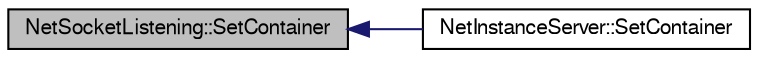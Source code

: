 digraph G
{
  edge [fontname="FreeSans",fontsize="10",labelfontname="FreeSans",labelfontsize="10"];
  node [fontname="FreeSans",fontsize="10",shape=record];
  rankdir=LR;
  Node1 [label="NetSocketListening::SetContainer",height=0.2,width=0.4,color="black", fillcolor="grey75", style="filled" fontcolor="black"];
  Node1 -> Node2 [dir=back,color="midnightblue",fontsize="10",style="solid",fontname="FreeSans"];
  Node2 [label="NetInstanceServer::SetContainer",height=0.2,width=0.4,color="black", fillcolor="white", style="filled",URL="$class_net_instance_server.html#a81e530f7970e6cf3ac6323a1e698ada9"];
}
